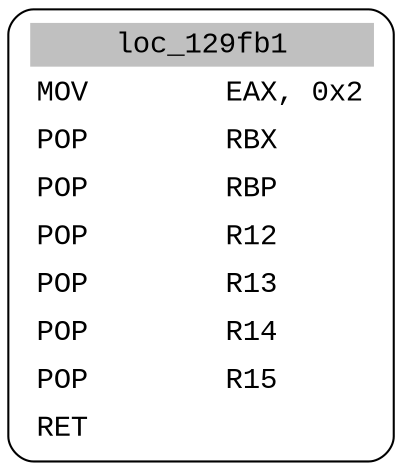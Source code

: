 digraph asm_graph {
1941 [
shape="Mrecord" fontname="Courier New"label =<<table border="0" cellborder="0" cellpadding="3"><tr><td align="center" colspan="2" bgcolor="grey">loc_129fb1</td></tr><tr><td align="left">MOV        EAX, 0x2</td></tr><tr><td align="left">POP        RBX</td></tr><tr><td align="left">POP        RBP</td></tr><tr><td align="left">POP        R12</td></tr><tr><td align="left">POP        R13</td></tr><tr><td align="left">POP        R14</td></tr><tr><td align="left">POP        R15</td></tr><tr><td align="left">RET        </td></tr></table>> ];
}